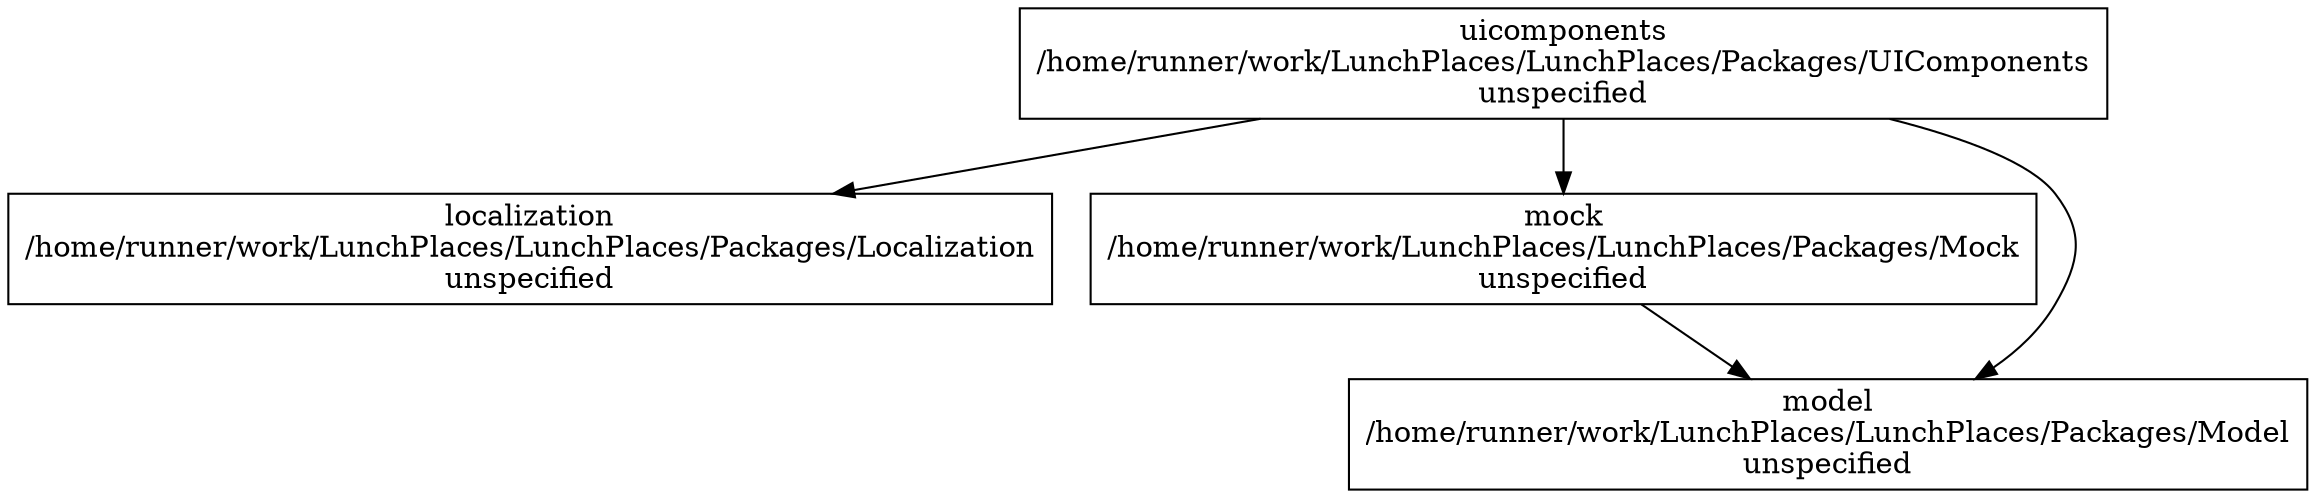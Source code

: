 digraph DependenciesGraph {
node [shape = box]
"/home/runner/work/LunchPlaces/LunchPlaces/Packages/UIComponents" [label="uicomponents\n/home/runner/work/LunchPlaces/LunchPlaces/Packages/UIComponents\nunspecified"]
"/home/runner/work/LunchPlaces/LunchPlaces/Packages/Localization" [label="localization\n/home/runner/work/LunchPlaces/LunchPlaces/Packages/Localization\nunspecified"]
"/home/runner/work/LunchPlaces/LunchPlaces/Packages/UIComponents" -> "/home/runner/work/LunchPlaces/LunchPlaces/Packages/Localization"
"/home/runner/work/LunchPlaces/LunchPlaces/Packages/Mock" [label="mock\n/home/runner/work/LunchPlaces/LunchPlaces/Packages/Mock\nunspecified"]
"/home/runner/work/LunchPlaces/LunchPlaces/Packages/UIComponents" -> "/home/runner/work/LunchPlaces/LunchPlaces/Packages/Mock"
"/home/runner/work/LunchPlaces/LunchPlaces/Packages/Model" [label="model\n/home/runner/work/LunchPlaces/LunchPlaces/Packages/Model\nunspecified"]
"/home/runner/work/LunchPlaces/LunchPlaces/Packages/Mock" -> "/home/runner/work/LunchPlaces/LunchPlaces/Packages/Model"
"/home/runner/work/LunchPlaces/LunchPlaces/Packages/UIComponents" -> "/home/runner/work/LunchPlaces/LunchPlaces/Packages/Model"
}
